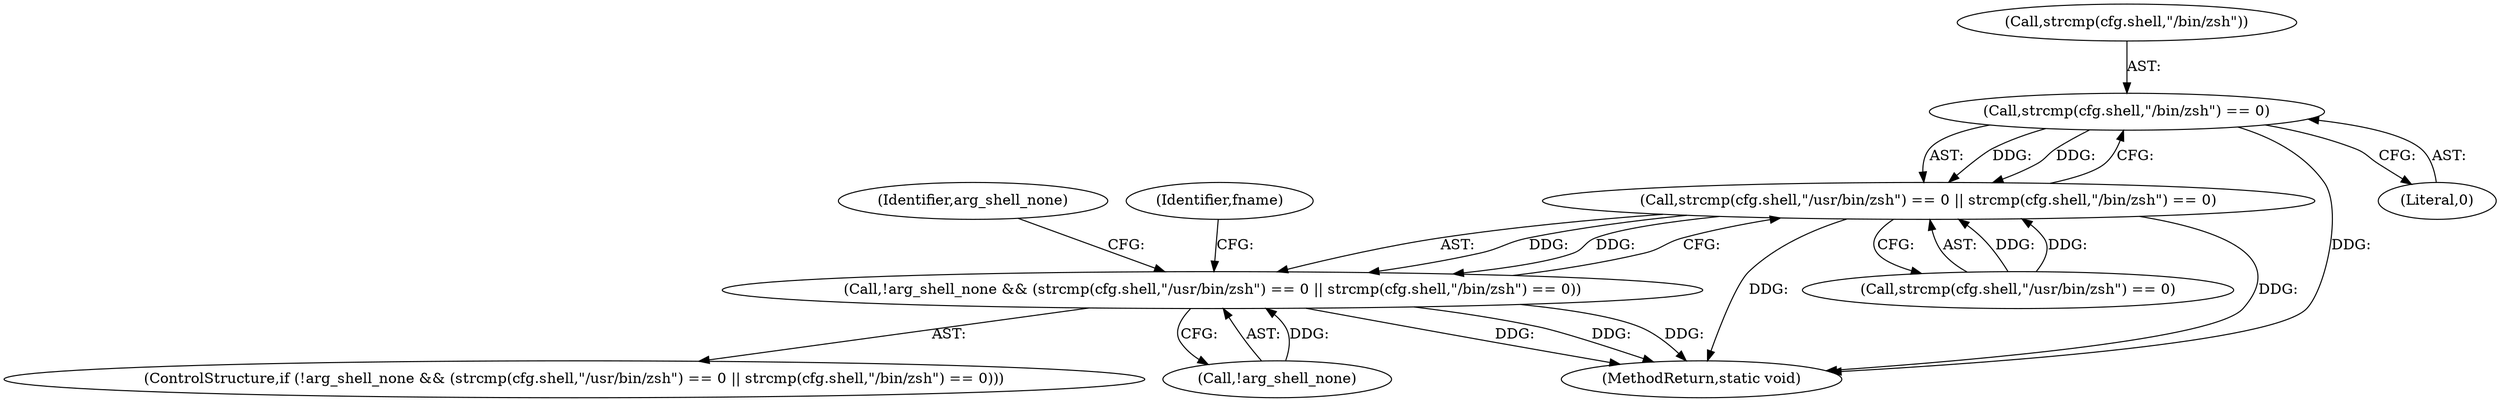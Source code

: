 digraph "0_firejail_38d418505e9ee2d326557e5639e8da49c298858f@API" {
"1000118" [label="(Call,strcmp(cfg.shell,\"/bin/zsh\") == 0)"];
"1000110" [label="(Call,strcmp(cfg.shell,\"/usr/bin/zsh\") == 0 || strcmp(cfg.shell,\"/bin/zsh\") == 0)"];
"1000107" [label="(Call,!arg_shell_none && (strcmp(cfg.shell,\"/usr/bin/zsh\") == 0 || strcmp(cfg.shell,\"/bin/zsh\") == 0))"];
"1000106" [label="(ControlStructure,if (!arg_shell_none && (strcmp(cfg.shell,\"/usr/bin/zsh\") == 0 || strcmp(cfg.shell,\"/bin/zsh\") == 0)))"];
"1000178" [label="(Identifier,arg_shell_none)"];
"1000108" [label="(Call,!arg_shell_none)"];
"1000119" [label="(Call,strcmp(cfg.shell,\"/bin/zsh\"))"];
"1000110" [label="(Call,strcmp(cfg.shell,\"/usr/bin/zsh\") == 0 || strcmp(cfg.shell,\"/bin/zsh\") == 0)"];
"1000111" [label="(Call,strcmp(cfg.shell,\"/usr/bin/zsh\") == 0)"];
"1000130" [label="(Identifier,fname)"];
"1000275" [label="(MethodReturn,static void)"];
"1000107" [label="(Call,!arg_shell_none && (strcmp(cfg.shell,\"/usr/bin/zsh\") == 0 || strcmp(cfg.shell,\"/bin/zsh\") == 0))"];
"1000118" [label="(Call,strcmp(cfg.shell,\"/bin/zsh\") == 0)"];
"1000124" [label="(Literal,0)"];
"1000118" -> "1000110"  [label="AST: "];
"1000118" -> "1000124"  [label="CFG: "];
"1000119" -> "1000118"  [label="AST: "];
"1000124" -> "1000118"  [label="AST: "];
"1000110" -> "1000118"  [label="CFG: "];
"1000118" -> "1000275"  [label="DDG: "];
"1000118" -> "1000110"  [label="DDG: "];
"1000118" -> "1000110"  [label="DDG: "];
"1000110" -> "1000107"  [label="AST: "];
"1000110" -> "1000111"  [label="CFG: "];
"1000111" -> "1000110"  [label="AST: "];
"1000107" -> "1000110"  [label="CFG: "];
"1000110" -> "1000275"  [label="DDG: "];
"1000110" -> "1000275"  [label="DDG: "];
"1000110" -> "1000107"  [label="DDG: "];
"1000110" -> "1000107"  [label="DDG: "];
"1000111" -> "1000110"  [label="DDG: "];
"1000111" -> "1000110"  [label="DDG: "];
"1000107" -> "1000106"  [label="AST: "];
"1000107" -> "1000108"  [label="CFG: "];
"1000108" -> "1000107"  [label="AST: "];
"1000130" -> "1000107"  [label="CFG: "];
"1000178" -> "1000107"  [label="CFG: "];
"1000107" -> "1000275"  [label="DDG: "];
"1000107" -> "1000275"  [label="DDG: "];
"1000107" -> "1000275"  [label="DDG: "];
"1000108" -> "1000107"  [label="DDG: "];
}

